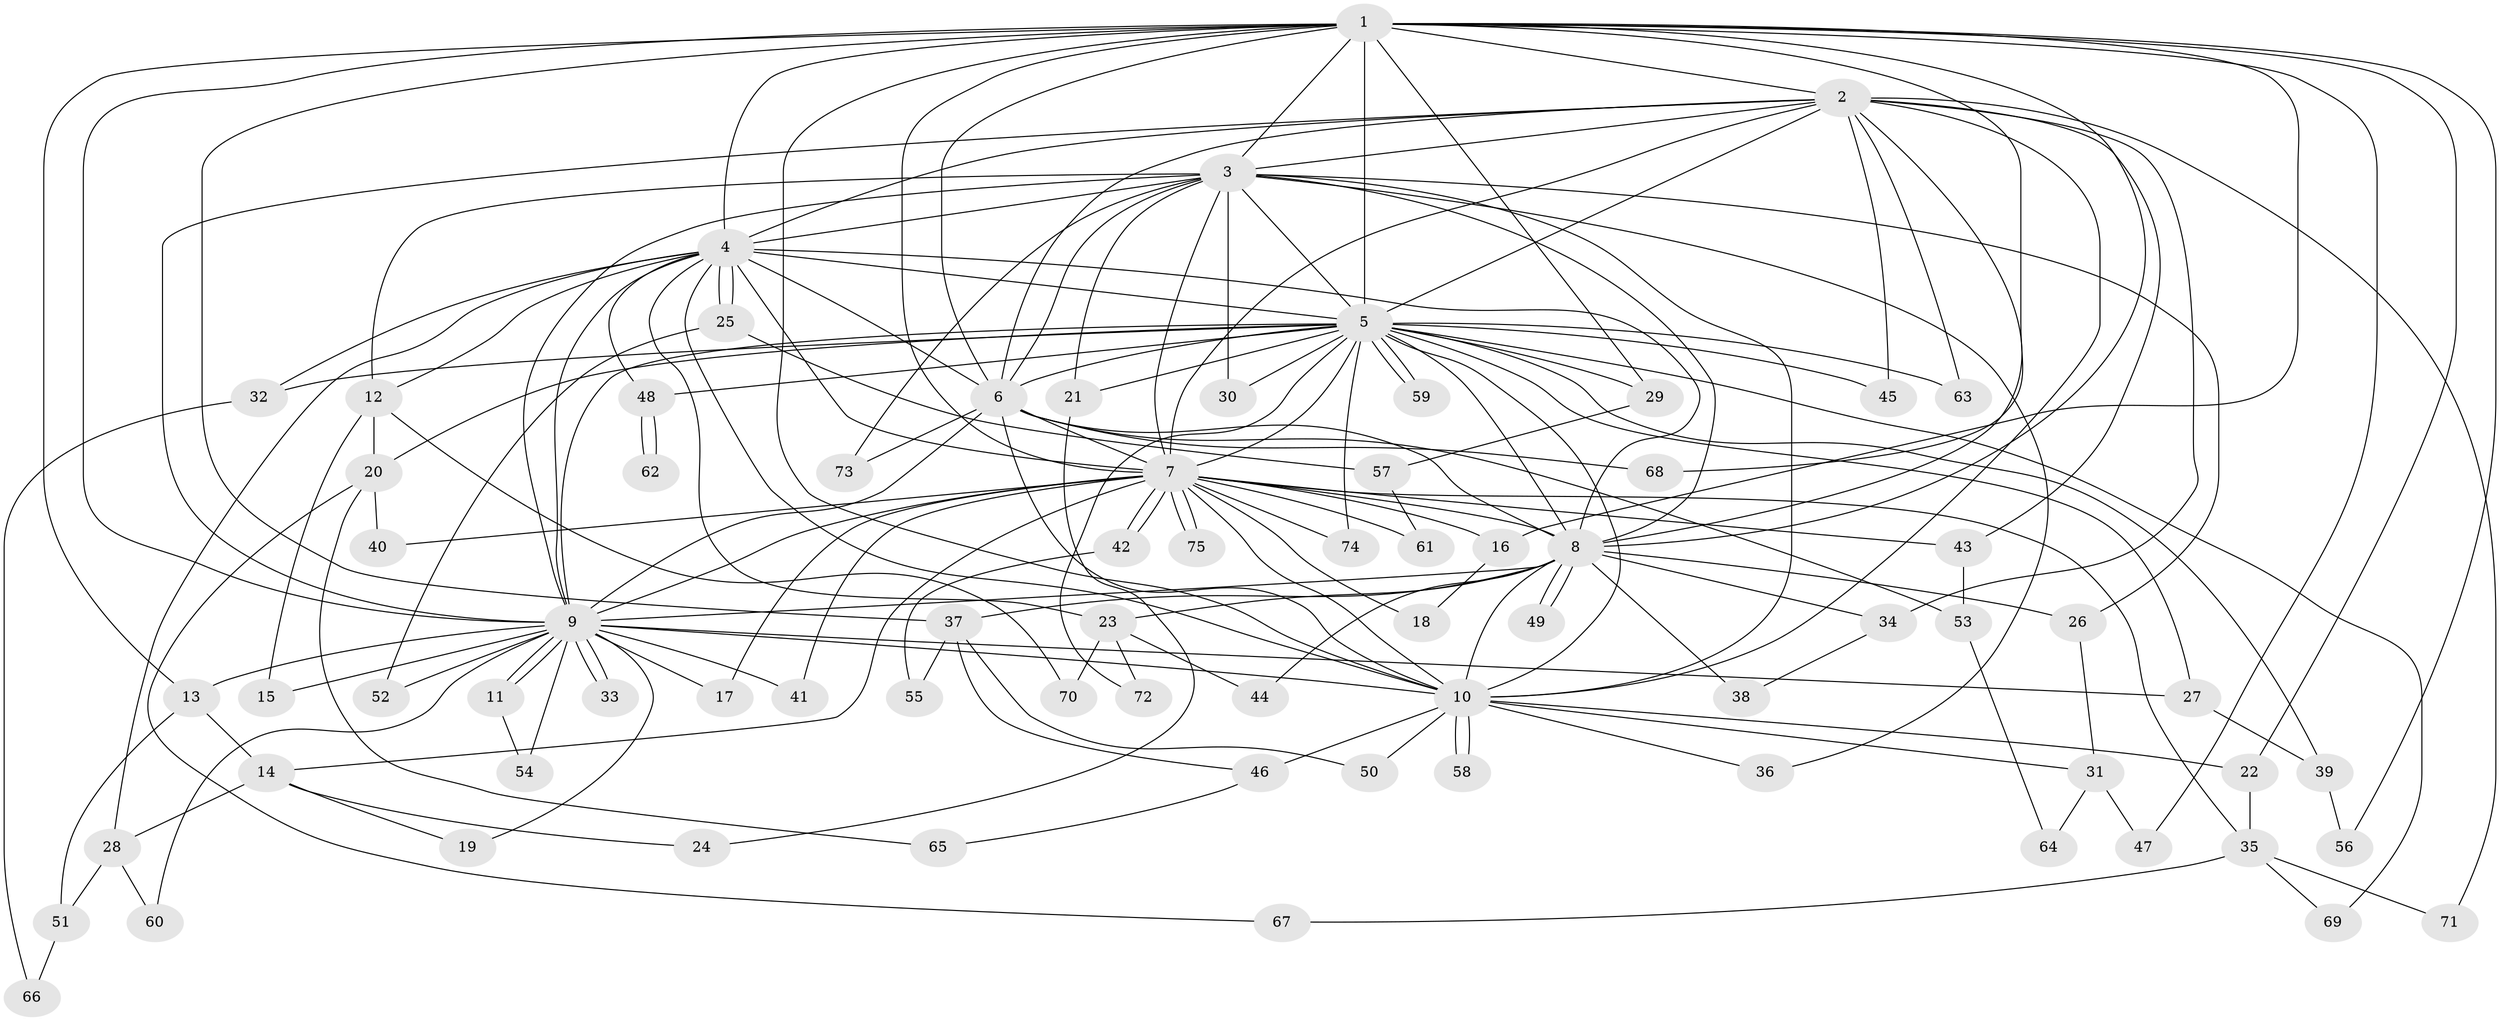 // coarse degree distribution, {10: 0.06666666666666667, 17: 0.03333333333333333, 9: 0.03333333333333333, 14: 0.03333333333333333, 15: 0.03333333333333333, 11: 0.03333333333333333, 6: 0.06666666666666667, 5: 0.13333333333333333, 8: 0.06666666666666667, 3: 0.13333333333333333, 2: 0.2, 4: 0.03333333333333333, 1: 0.13333333333333333}
// Generated by graph-tools (version 1.1) at 2025/49/03/04/25 22:49:26]
// undirected, 75 vertices, 175 edges
graph export_dot {
  node [color=gray90,style=filled];
  1;
  2;
  3;
  4;
  5;
  6;
  7;
  8;
  9;
  10;
  11;
  12;
  13;
  14;
  15;
  16;
  17;
  18;
  19;
  20;
  21;
  22;
  23;
  24;
  25;
  26;
  27;
  28;
  29;
  30;
  31;
  32;
  33;
  34;
  35;
  36;
  37;
  38;
  39;
  40;
  41;
  42;
  43;
  44;
  45;
  46;
  47;
  48;
  49;
  50;
  51;
  52;
  53;
  54;
  55;
  56;
  57;
  58;
  59;
  60;
  61;
  62;
  63;
  64;
  65;
  66;
  67;
  68;
  69;
  70;
  71;
  72;
  73;
  74;
  75;
  1 -- 2;
  1 -- 3;
  1 -- 4;
  1 -- 5;
  1 -- 6;
  1 -- 7;
  1 -- 8;
  1 -- 9;
  1 -- 10;
  1 -- 13;
  1 -- 16;
  1 -- 22;
  1 -- 29;
  1 -- 37;
  1 -- 47;
  1 -- 56;
  1 -- 68;
  2 -- 3;
  2 -- 4;
  2 -- 5;
  2 -- 6;
  2 -- 7;
  2 -- 8;
  2 -- 9;
  2 -- 10;
  2 -- 34;
  2 -- 43;
  2 -- 45;
  2 -- 63;
  2 -- 71;
  3 -- 4;
  3 -- 5;
  3 -- 6;
  3 -- 7;
  3 -- 8;
  3 -- 9;
  3 -- 10;
  3 -- 12;
  3 -- 21;
  3 -- 26;
  3 -- 30;
  3 -- 36;
  3 -- 73;
  4 -- 5;
  4 -- 6;
  4 -- 7;
  4 -- 8;
  4 -- 9;
  4 -- 10;
  4 -- 12;
  4 -- 23;
  4 -- 25;
  4 -- 25;
  4 -- 28;
  4 -- 32;
  4 -- 48;
  5 -- 6;
  5 -- 7;
  5 -- 8;
  5 -- 9;
  5 -- 10;
  5 -- 20;
  5 -- 21;
  5 -- 27;
  5 -- 29;
  5 -- 30;
  5 -- 32;
  5 -- 39;
  5 -- 45;
  5 -- 48;
  5 -- 59;
  5 -- 59;
  5 -- 63;
  5 -- 69;
  5 -- 72;
  5 -- 74;
  6 -- 7;
  6 -- 8;
  6 -- 9;
  6 -- 10;
  6 -- 53;
  6 -- 68;
  6 -- 73;
  7 -- 8;
  7 -- 9;
  7 -- 10;
  7 -- 14;
  7 -- 16;
  7 -- 17;
  7 -- 18;
  7 -- 35;
  7 -- 40;
  7 -- 41;
  7 -- 42;
  7 -- 42;
  7 -- 43;
  7 -- 61;
  7 -- 74;
  7 -- 75;
  7 -- 75;
  8 -- 9;
  8 -- 10;
  8 -- 23;
  8 -- 26;
  8 -- 34;
  8 -- 37;
  8 -- 38;
  8 -- 44;
  8 -- 49;
  8 -- 49;
  9 -- 10;
  9 -- 11;
  9 -- 11;
  9 -- 13;
  9 -- 15;
  9 -- 17;
  9 -- 19;
  9 -- 27;
  9 -- 33;
  9 -- 33;
  9 -- 41;
  9 -- 52;
  9 -- 54;
  9 -- 60;
  10 -- 22;
  10 -- 31;
  10 -- 36;
  10 -- 46;
  10 -- 50;
  10 -- 58;
  10 -- 58;
  11 -- 54;
  12 -- 15;
  12 -- 20;
  12 -- 70;
  13 -- 14;
  13 -- 51;
  14 -- 19;
  14 -- 24;
  14 -- 28;
  16 -- 18;
  20 -- 40;
  20 -- 65;
  20 -- 67;
  21 -- 24;
  22 -- 35;
  23 -- 44;
  23 -- 70;
  23 -- 72;
  25 -- 52;
  25 -- 57;
  26 -- 31;
  27 -- 39;
  28 -- 51;
  28 -- 60;
  29 -- 57;
  31 -- 47;
  31 -- 64;
  32 -- 66;
  34 -- 38;
  35 -- 67;
  35 -- 69;
  35 -- 71;
  37 -- 46;
  37 -- 50;
  37 -- 55;
  39 -- 56;
  42 -- 55;
  43 -- 53;
  46 -- 65;
  48 -- 62;
  48 -- 62;
  51 -- 66;
  53 -- 64;
  57 -- 61;
}
